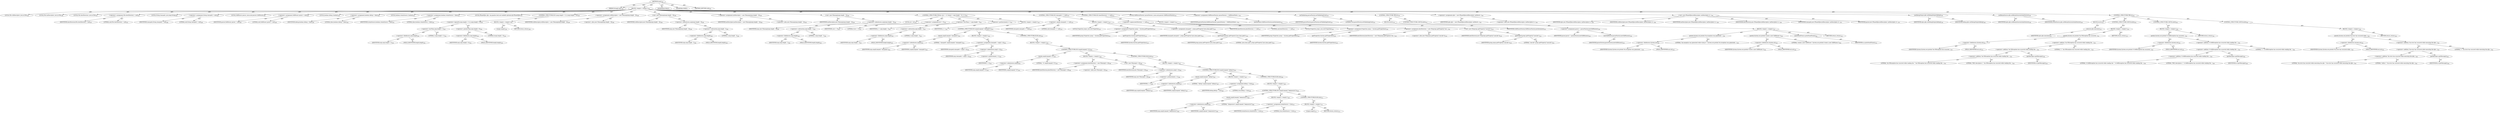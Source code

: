 digraph "main" {  
"111669149704" [label = <(METHOD,main)<SUB>284</SUB>> ]
"115964117041" [label = <(PARAM,String[] args)<SUB>284</SUB>> ]
"25769803787" [label = <(BLOCK,&lt;empty&gt;,&lt;empty&gt;)<SUB>284</SUB>> ]
"94489280518" [label = <(LOCAL,File stdDescriptor: java.io.File)<SUB>285</SUB>> ]
"94489280519" [label = <(LOCAL,File iasDescriptor: java.io.File)<SUB>286</SUB>> ]
"94489280520" [label = <(LOCAL,File destDirectory: java.io.File)<SUB>287</SUB>> ]
"30064771143" [label = <(&lt;operator&gt;.assignment,File destDirectory = null)<SUB>287</SUB>> ]
"68719476838" [label = <(IDENTIFIER,destDirectory,File destDirectory = null)<SUB>287</SUB>> ]
"90194313220" [label = <(LITERAL,null,File destDirectory = null)<SUB>287</SUB>> ]
"94489280521" [label = <(LOCAL,String classpath: java.lang.String)<SUB>288</SUB>> ]
"30064771144" [label = <(&lt;operator&gt;.assignment,String classpath = null)<SUB>288</SUB>> ]
"68719476839" [label = <(IDENTIFIER,classpath,String classpath = null)<SUB>288</SUB>> ]
"90194313221" [label = <(LITERAL,null,String classpath = null)<SUB>288</SUB>> ]
"94489280522" [label = <(LOCAL,SAXParser parser: javax.xml.parsers.SAXParser)<SUB>289</SUB>> ]
"30064771145" [label = <(&lt;operator&gt;.assignment,SAXParser parser = null)<SUB>289</SUB>> ]
"68719476840" [label = <(IDENTIFIER,parser,SAXParser parser = null)<SUB>289</SUB>> ]
"90194313222" [label = <(LITERAL,null,SAXParser parser = null)<SUB>289</SUB>> ]
"94489280523" [label = <(LOCAL,boolean debug: boolean)<SUB>290</SUB>> ]
"30064771146" [label = <(&lt;operator&gt;.assignment,boolean debug = false)<SUB>290</SUB>> ]
"68719476841" [label = <(IDENTIFIER,debug,boolean debug = false)<SUB>290</SUB>> ]
"90194313223" [label = <(LITERAL,false,boolean debug = false)<SUB>290</SUB>> ]
"94489280524" [label = <(LOCAL,boolean retainSource: boolean)<SUB>291</SUB>> ]
"30064771147" [label = <(&lt;operator&gt;.assignment,boolean retainSource = false)<SUB>291</SUB>> ]
"68719476842" [label = <(IDENTIFIER,retainSource,boolean retainSource = false)<SUB>291</SUB>> ]
"90194313224" [label = <(LITERAL,false,boolean retainSource = false)<SUB>291</SUB>> ]
"94489280525" [label = <(LOCAL,IPlanetEjbc ejbc: org.apache.tools.ant.taskdefs.optional.ejb.IPlanetEjbc)<SUB>292</SUB>> ]
"47244640259" [label = <(CONTROL_STRUCTURE,IF,if ((args.length &lt; 2) || (args.length &gt; 8)))<SUB>294</SUB>> ]
"30064771148" [label = <(&lt;operator&gt;.logicalOr,(args.length &lt; 2) || (args.length &gt; 8))<SUB>294</SUB>> ]
"30064771149" [label = <(&lt;operator&gt;.lessThan,args.length &lt; 2)<SUB>294</SUB>> ]
"30064771150" [label = <(&lt;operator&gt;.fieldAccess,args.length)<SUB>294</SUB>> ]
"68719476843" [label = <(IDENTIFIER,args,args.length &lt; 2)<SUB>294</SUB>> ]
"55834574869" [label = <(FIELD_IDENTIFIER,length,length)<SUB>294</SUB>> ]
"90194313225" [label = <(LITERAL,2,args.length &lt; 2)<SUB>294</SUB>> ]
"30064771151" [label = <(&lt;operator&gt;.greaterThan,args.length &gt; 8)<SUB>294</SUB>> ]
"30064771152" [label = <(&lt;operator&gt;.fieldAccess,args.length)<SUB>294</SUB>> ]
"68719476844" [label = <(IDENTIFIER,args,args.length &gt; 8)<SUB>294</SUB>> ]
"55834574870" [label = <(FIELD_IDENTIFIER,length,length)<SUB>294</SUB>> ]
"90194313226" [label = <(LITERAL,8,args.length &gt; 8)<SUB>294</SUB>> ]
"25769803788" [label = <(BLOCK,&lt;empty&gt;,&lt;empty&gt;)<SUB>294</SUB>> ]
"30064771153" [label = <(usage,usage())<SUB>295</SUB>> ]
"146028888067" [label = <(RETURN,return;,return;)<SUB>296</SUB>> ]
"30064771154" [label = <(&lt;operator&gt;.assignment,stdDescriptor = new File(args[args.length - 2]))<SUB>299</SUB>> ]
"68719476845" [label = <(IDENTIFIER,stdDescriptor,stdDescriptor = new File(args[args.length - 2]))<SUB>299</SUB>> ]
"30064771155" [label = <(&lt;operator&gt;.alloc,new File(args[args.length - 2]))<SUB>299</SUB>> ]
"30064771156" [label = <(&lt;init&gt;,new File(args[args.length - 2]))<SUB>299</SUB>> ]
"68719476846" [label = <(IDENTIFIER,stdDescriptor,new File(args[args.length - 2]))<SUB>299</SUB>> ]
"30064771157" [label = <(&lt;operator&gt;.indexAccess,args[args.length - 2])<SUB>299</SUB>> ]
"68719476847" [label = <(IDENTIFIER,args,new File(args[args.length - 2]))<SUB>299</SUB>> ]
"30064771158" [label = <(&lt;operator&gt;.subtraction,args.length - 2)<SUB>299</SUB>> ]
"30064771159" [label = <(&lt;operator&gt;.fieldAccess,args.length)<SUB>299</SUB>> ]
"68719476848" [label = <(IDENTIFIER,args,args.length - 2)<SUB>299</SUB>> ]
"55834574871" [label = <(FIELD_IDENTIFIER,length,length)<SUB>299</SUB>> ]
"90194313227" [label = <(LITERAL,2,args.length - 2)<SUB>299</SUB>> ]
"30064771160" [label = <(&lt;operator&gt;.assignment,iasDescriptor = new File(args[args.length - 1]))<SUB>300</SUB>> ]
"68719476849" [label = <(IDENTIFIER,iasDescriptor,iasDescriptor = new File(args[args.length - 1]))<SUB>300</SUB>> ]
"30064771161" [label = <(&lt;operator&gt;.alloc,new File(args[args.length - 1]))<SUB>300</SUB>> ]
"30064771162" [label = <(&lt;init&gt;,new File(args[args.length - 1]))<SUB>300</SUB>> ]
"68719476850" [label = <(IDENTIFIER,iasDescriptor,new File(args[args.length - 1]))<SUB>300</SUB>> ]
"30064771163" [label = <(&lt;operator&gt;.indexAccess,args[args.length - 1])<SUB>300</SUB>> ]
"68719476851" [label = <(IDENTIFIER,args,new File(args[args.length - 1]))<SUB>300</SUB>> ]
"30064771164" [label = <(&lt;operator&gt;.subtraction,args.length - 1)<SUB>300</SUB>> ]
"30064771165" [label = <(&lt;operator&gt;.fieldAccess,args.length)<SUB>300</SUB>> ]
"68719476852" [label = <(IDENTIFIER,args,args.length - 1)<SUB>300</SUB>> ]
"55834574872" [label = <(FIELD_IDENTIFIER,length,length)<SUB>300</SUB>> ]
"90194313228" [label = <(LITERAL,1,args.length - 1)<SUB>300</SUB>> ]
"47244640260" [label = <(CONTROL_STRUCTURE,FOR,for (int i = 0; Some(i &lt; args.length - 2); i++))<SUB>302</SUB>> ]
"94489280526" [label = <(LOCAL,int i: int)<SUB>302</SUB>> ]
"30064771166" [label = <(&lt;operator&gt;.assignment,int i = 0)<SUB>302</SUB>> ]
"68719476853" [label = <(IDENTIFIER,i,int i = 0)<SUB>302</SUB>> ]
"90194313229" [label = <(LITERAL,0,int i = 0)<SUB>302</SUB>> ]
"30064771167" [label = <(&lt;operator&gt;.lessThan,i &lt; args.length - 2)<SUB>302</SUB>> ]
"68719476854" [label = <(IDENTIFIER,i,i &lt; args.length - 2)<SUB>302</SUB>> ]
"30064771168" [label = <(&lt;operator&gt;.subtraction,args.length - 2)<SUB>302</SUB>> ]
"30064771169" [label = <(&lt;operator&gt;.fieldAccess,args.length)<SUB>302</SUB>> ]
"68719476855" [label = <(IDENTIFIER,args,args.length - 2)<SUB>302</SUB>> ]
"55834574873" [label = <(FIELD_IDENTIFIER,length,length)<SUB>302</SUB>> ]
"90194313230" [label = <(LITERAL,2,args.length - 2)<SUB>302</SUB>> ]
"30064771170" [label = <(&lt;operator&gt;.postIncrement,i++)<SUB>302</SUB>> ]
"68719476856" [label = <(IDENTIFIER,i,i++)<SUB>302</SUB>> ]
"25769803789" [label = <(BLOCK,&lt;empty&gt;,&lt;empty&gt;)<SUB>302</SUB>> ]
"47244640261" [label = <(CONTROL_STRUCTURE,IF,if (args[i].equals(&quot;-classpath&quot;)))<SUB>303</SUB>> ]
"30064771171" [label = <(equals,args[i].equals(&quot;-classpath&quot;))<SUB>303</SUB>> ]
"30064771172" [label = <(&lt;operator&gt;.indexAccess,args[i])<SUB>303</SUB>> ]
"68719476857" [label = <(IDENTIFIER,args,args[i].equals(&quot;-classpath&quot;))<SUB>303</SUB>> ]
"68719476858" [label = <(IDENTIFIER,i,args[i].equals(&quot;-classpath&quot;))<SUB>303</SUB>> ]
"90194313231" [label = <(LITERAL,&quot;-classpath&quot;,args[i].equals(&quot;-classpath&quot;))<SUB>303</SUB>> ]
"25769803790" [label = <(BLOCK,&lt;empty&gt;,&lt;empty&gt;)<SUB>303</SUB>> ]
"30064771173" [label = <(&lt;operator&gt;.assignment,classpath = args[++i])<SUB>304</SUB>> ]
"68719476859" [label = <(IDENTIFIER,classpath,classpath = args[++i])<SUB>304</SUB>> ]
"30064771174" [label = <(&lt;operator&gt;.indexAccess,args[++i])<SUB>304</SUB>> ]
"68719476860" [label = <(IDENTIFIER,args,classpath = args[++i])<SUB>304</SUB>> ]
"30064771175" [label = <(&lt;operator&gt;.preIncrement,++i)<SUB>304</SUB>> ]
"68719476861" [label = <(IDENTIFIER,i,++i)<SUB>304</SUB>> ]
"47244640262" [label = <(CONTROL_STRUCTURE,ELSE,else)<SUB>305</SUB>> ]
"25769803791" [label = <(BLOCK,&lt;empty&gt;,&lt;empty&gt;)<SUB>305</SUB>> ]
"47244640263" [label = <(CONTROL_STRUCTURE,IF,if (args[i].equals(&quot;-d&quot;)))<SUB>305</SUB>> ]
"30064771176" [label = <(equals,args[i].equals(&quot;-d&quot;))<SUB>305</SUB>> ]
"30064771177" [label = <(&lt;operator&gt;.indexAccess,args[i])<SUB>305</SUB>> ]
"68719476862" [label = <(IDENTIFIER,args,args[i].equals(&quot;-d&quot;))<SUB>305</SUB>> ]
"68719476863" [label = <(IDENTIFIER,i,args[i].equals(&quot;-d&quot;))<SUB>305</SUB>> ]
"90194313232" [label = <(LITERAL,&quot;-d&quot;,args[i].equals(&quot;-d&quot;))<SUB>305</SUB>> ]
"25769803792" [label = <(BLOCK,&lt;empty&gt;,&lt;empty&gt;)<SUB>305</SUB>> ]
"30064771178" [label = <(&lt;operator&gt;.assignment,destDirectory = new File(args[++i]))<SUB>306</SUB>> ]
"68719476864" [label = <(IDENTIFIER,destDirectory,destDirectory = new File(args[++i]))<SUB>306</SUB>> ]
"30064771179" [label = <(&lt;operator&gt;.alloc,new File(args[++i]))<SUB>306</SUB>> ]
"30064771180" [label = <(&lt;init&gt;,new File(args[++i]))<SUB>306</SUB>> ]
"68719476865" [label = <(IDENTIFIER,destDirectory,new File(args[++i]))<SUB>306</SUB>> ]
"30064771181" [label = <(&lt;operator&gt;.indexAccess,args[++i])<SUB>306</SUB>> ]
"68719476866" [label = <(IDENTIFIER,args,new File(args[++i]))<SUB>306</SUB>> ]
"30064771182" [label = <(&lt;operator&gt;.preIncrement,++i)<SUB>306</SUB>> ]
"68719476867" [label = <(IDENTIFIER,i,++i)<SUB>306</SUB>> ]
"47244640264" [label = <(CONTROL_STRUCTURE,ELSE,else)<SUB>307</SUB>> ]
"25769803793" [label = <(BLOCK,&lt;empty&gt;,&lt;empty&gt;)<SUB>307</SUB>> ]
"47244640265" [label = <(CONTROL_STRUCTURE,IF,if (args[i].equals(&quot;-debug&quot;)))<SUB>307</SUB>> ]
"30064771183" [label = <(equals,args[i].equals(&quot;-debug&quot;))<SUB>307</SUB>> ]
"30064771184" [label = <(&lt;operator&gt;.indexAccess,args[i])<SUB>307</SUB>> ]
"68719476868" [label = <(IDENTIFIER,args,args[i].equals(&quot;-debug&quot;))<SUB>307</SUB>> ]
"68719476869" [label = <(IDENTIFIER,i,args[i].equals(&quot;-debug&quot;))<SUB>307</SUB>> ]
"90194313233" [label = <(LITERAL,&quot;-debug&quot;,args[i].equals(&quot;-debug&quot;))<SUB>307</SUB>> ]
"25769803794" [label = <(BLOCK,&lt;empty&gt;,&lt;empty&gt;)<SUB>307</SUB>> ]
"30064771185" [label = <(&lt;operator&gt;.assignment,debug = true)<SUB>308</SUB>> ]
"68719476870" [label = <(IDENTIFIER,debug,debug = true)<SUB>308</SUB>> ]
"90194313234" [label = <(LITERAL,true,debug = true)<SUB>308</SUB>> ]
"47244640266" [label = <(CONTROL_STRUCTURE,ELSE,else)<SUB>309</SUB>> ]
"25769803795" [label = <(BLOCK,&lt;empty&gt;,&lt;empty&gt;)<SUB>309</SUB>> ]
"47244640267" [label = <(CONTROL_STRUCTURE,IF,if (args[i].equals(&quot;-keepsource&quot;)))<SUB>309</SUB>> ]
"30064771186" [label = <(equals,args[i].equals(&quot;-keepsource&quot;))<SUB>309</SUB>> ]
"30064771187" [label = <(&lt;operator&gt;.indexAccess,args[i])<SUB>309</SUB>> ]
"68719476871" [label = <(IDENTIFIER,args,args[i].equals(&quot;-keepsource&quot;))<SUB>309</SUB>> ]
"68719476872" [label = <(IDENTIFIER,i,args[i].equals(&quot;-keepsource&quot;))<SUB>309</SUB>> ]
"90194313235" [label = <(LITERAL,&quot;-keepsource&quot;,args[i].equals(&quot;-keepsource&quot;))<SUB>309</SUB>> ]
"25769803796" [label = <(BLOCK,&lt;empty&gt;,&lt;empty&gt;)<SUB>309</SUB>> ]
"30064771188" [label = <(&lt;operator&gt;.assignment,retainSource = true)<SUB>310</SUB>> ]
"68719476873" [label = <(IDENTIFIER,retainSource,retainSource = true)<SUB>310</SUB>> ]
"90194313236" [label = <(LITERAL,true,retainSource = true)<SUB>310</SUB>> ]
"47244640268" [label = <(CONTROL_STRUCTURE,ELSE,else)<SUB>311</SUB>> ]
"25769803797" [label = <(BLOCK,&lt;empty&gt;,&lt;empty&gt;)<SUB>311</SUB>> ]
"30064771189" [label = <(usage,usage())<SUB>312</SUB>> ]
"146028888068" [label = <(RETURN,return;,return;)<SUB>313</SUB>> ]
"47244640269" [label = <(CONTROL_STRUCTURE,IF,if (classpath == null))<SUB>318</SUB>> ]
"30064771190" [label = <(&lt;operator&gt;.equals,classpath == null)<SUB>318</SUB>> ]
"68719476874" [label = <(IDENTIFIER,classpath,classpath == null)<SUB>318</SUB>> ]
"90194313237" [label = <(LITERAL,null,classpath == null)<SUB>318</SUB>> ]
"25769803798" [label = <(BLOCK,&lt;empty&gt;,&lt;empty&gt;)<SUB>318</SUB>> ]
"94489280527" [label = <(LOCAL,Properties props: java.util.Properties)<SUB>319</SUB>> ]
"30064771191" [label = <(&lt;operator&gt;.assignment,Properties props = System.getProperties())<SUB>319</SUB>> ]
"68719476875" [label = <(IDENTIFIER,props,Properties props = System.getProperties())<SUB>319</SUB>> ]
"30064771192" [label = <(getProperties,System.getProperties())<SUB>319</SUB>> ]
"68719476876" [label = <(IDENTIFIER,System,System.getProperties())<SUB>319</SUB>> ]
"30064771193" [label = <(&lt;operator&gt;.assignment,classpath = props.getProperty(&quot;java.class.path&quot;))<SUB>320</SUB>> ]
"68719476877" [label = <(IDENTIFIER,classpath,classpath = props.getProperty(&quot;java.class.path&quot;))<SUB>320</SUB>> ]
"30064771194" [label = <(getProperty,props.getProperty(&quot;java.class.path&quot;))<SUB>320</SUB>> ]
"68719476878" [label = <(IDENTIFIER,props,props.getProperty(&quot;java.class.path&quot;))<SUB>320</SUB>> ]
"90194313238" [label = <(LITERAL,&quot;java.class.path&quot;,props.getProperty(&quot;java.class.path&quot;))<SUB>320</SUB>> ]
"47244640270" [label = <(CONTROL_STRUCTURE,IF,if (destDirectory == null))<SUB>327</SUB>> ]
"30064771195" [label = <(&lt;operator&gt;.equals,destDirectory == null)<SUB>327</SUB>> ]
"68719476879" [label = <(IDENTIFIER,destDirectory,destDirectory == null)<SUB>327</SUB>> ]
"90194313239" [label = <(LITERAL,null,destDirectory == null)<SUB>327</SUB>> ]
"25769803799" [label = <(BLOCK,&lt;empty&gt;,&lt;empty&gt;)<SUB>327</SUB>> ]
"94489280528" [label = <(LOCAL,Properties props: java.util.Properties)<SUB>328</SUB>> ]
"30064771196" [label = <(&lt;operator&gt;.assignment,Properties props = System.getProperties())<SUB>328</SUB>> ]
"68719476880" [label = <(IDENTIFIER,props,Properties props = System.getProperties())<SUB>328</SUB>> ]
"30064771197" [label = <(getProperties,System.getProperties())<SUB>328</SUB>> ]
"68719476881" [label = <(IDENTIFIER,System,System.getProperties())<SUB>328</SUB>> ]
"30064771198" [label = <(&lt;operator&gt;.assignment,destDirectory = new File(props.getProperty(&quot;use...)<SUB>329</SUB>> ]
"68719476882" [label = <(IDENTIFIER,destDirectory,destDirectory = new File(props.getProperty(&quot;use...)<SUB>329</SUB>> ]
"30064771199" [label = <(&lt;operator&gt;.alloc,new File(props.getProperty(&quot;user.dir&quot;)))<SUB>329</SUB>> ]
"30064771200" [label = <(&lt;init&gt;,new File(props.getProperty(&quot;user.dir&quot;)))<SUB>329</SUB>> ]
"68719476883" [label = <(IDENTIFIER,destDirectory,new File(props.getProperty(&quot;user.dir&quot;)))<SUB>329</SUB>> ]
"30064771201" [label = <(getProperty,props.getProperty(&quot;user.dir&quot;))<SUB>329</SUB>> ]
"68719476884" [label = <(IDENTIFIER,props,props.getProperty(&quot;user.dir&quot;))<SUB>329</SUB>> ]
"90194313240" [label = <(LITERAL,&quot;user.dir&quot;,props.getProperty(&quot;user.dir&quot;))<SUB>329</SUB>> ]
"94489280529" [label = <(LOCAL,SAXParserFactory parserFactory: javax.xml.parsers.SAXParserFactory)<SUB>333</SUB>> ]
"30064771202" [label = <(&lt;operator&gt;.assignment,SAXParserFactory parserFactory = SAXParserFacto...)<SUB>333</SUB>> ]
"68719476885" [label = <(IDENTIFIER,parserFactory,SAXParserFactory parserFactory = SAXParserFacto...)<SUB>333</SUB>> ]
"30064771203" [label = <(newInstance,SAXParserFactory.newInstance())<SUB>333</SUB>> ]
"68719476886" [label = <(IDENTIFIER,SAXParserFactory,SAXParserFactory.newInstance())<SUB>333</SUB>> ]
"30064771204" [label = <(setValidating,parserFactory.setValidating(true))<SUB>334</SUB>> ]
"68719476887" [label = <(IDENTIFIER,parserFactory,parserFactory.setValidating(true))<SUB>334</SUB>> ]
"90194313241" [label = <(LITERAL,true,parserFactory.setValidating(true))<SUB>334</SUB>> ]
"47244640271" [label = <(CONTROL_STRUCTURE,TRY,try)<SUB>335</SUB>> ]
"25769803800" [label = <(BLOCK,try,try)<SUB>335</SUB>> ]
"30064771205" [label = <(&lt;operator&gt;.assignment,parser = parserFactory.newSAXParser())<SUB>336</SUB>> ]
"68719476888" [label = <(IDENTIFIER,parser,parser = parserFactory.newSAXParser())<SUB>336</SUB>> ]
"30064771206" [label = <(newSAXParser,parserFactory.newSAXParser())<SUB>336</SUB>> ]
"68719476889" [label = <(IDENTIFIER,parserFactory,parserFactory.newSAXParser())<SUB>336</SUB>> ]
"47244640272" [label = <(CONTROL_STRUCTURE,CATCH,catch)<SUB>337</SUB>> ]
"25769803801" [label = <(BLOCK,&lt;empty&gt;,&lt;empty&gt;)<SUB>337</SUB>> ]
"30064771207" [label = <(println,System.out.println(&quot;An exception was generated ...)<SUB>339</SUB>> ]
"30064771208" [label = <(&lt;operator&gt;.fieldAccess,System.out)<SUB>339</SUB>> ]
"68719476890" [label = <(IDENTIFIER,System,System.out.println(&quot;An exception was generated ...)<SUB>339</SUB>> ]
"55834574874" [label = <(FIELD_IDENTIFIER,out,out)<SUB>339</SUB>> ]
"90194313242" [label = <(LITERAL,&quot;An exception was generated while trying to &quot;,System.out.println(&quot;An exception was generated ...)<SUB>339</SUB>> ]
"30064771209" [label = <(println,System.out.println(&quot;create a new SAXParser.&quot;))<SUB>340</SUB>> ]
"30064771210" [label = <(&lt;operator&gt;.fieldAccess,System.out)<SUB>340</SUB>> ]
"68719476891" [label = <(IDENTIFIER,System,System.out.println(&quot;create a new SAXParser.&quot;))<SUB>340</SUB>> ]
"55834574875" [label = <(FIELD_IDENTIFIER,out,out)<SUB>340</SUB>> ]
"90194313243" [label = <(LITERAL,&quot;create a new SAXParser.&quot;,System.out.println(&quot;create a new SAXParser.&quot;))<SUB>340</SUB>> ]
"30064771211" [label = <(printStackTrace,e.printStackTrace())<SUB>341</SUB>> ]
"68719476892" [label = <(IDENTIFIER,e,e.printStackTrace())<SUB>341</SUB>> ]
"146028888069" [label = <(RETURN,return;,return;)<SUB>342</SUB>> ]
"30064771212" [label = <(&lt;operator&gt;.assignment,ejbc = new IPlanetEjbc(stdDescriptor, iasDescri...)<SUB>346</SUB>> ]
"68719476893" [label = <(IDENTIFIER,ejbc,ejbc = new IPlanetEjbc(stdDescriptor, iasDescri...)<SUB>346</SUB>> ]
"30064771213" [label = <(&lt;operator&gt;.alloc,new IPlanetEjbc(stdDescriptor, iasDescriptor, d...)<SUB>346</SUB>> ]
"30064771214" [label = <(&lt;init&gt;,new IPlanetEjbc(stdDescriptor, iasDescriptor, d...)<SUB>346</SUB>> ]
"68719476894" [label = <(IDENTIFIER,ejbc,new IPlanetEjbc(stdDescriptor, iasDescriptor, d...)<SUB>346</SUB>> ]
"68719476895" [label = <(IDENTIFIER,stdDescriptor,new IPlanetEjbc(stdDescriptor, iasDescriptor, d...)<SUB>346</SUB>> ]
"68719476896" [label = <(IDENTIFIER,iasDescriptor,new IPlanetEjbc(stdDescriptor, iasDescriptor, d...)<SUB>346</SUB>> ]
"68719476897" [label = <(IDENTIFIER,destDirectory,new IPlanetEjbc(stdDescriptor, iasDescriptor, d...)<SUB>346</SUB>> ]
"68719476898" [label = <(IDENTIFIER,classpath,new IPlanetEjbc(stdDescriptor, iasDescriptor, d...)<SUB>347</SUB>> ]
"68719476899" [label = <(IDENTIFIER,parser,new IPlanetEjbc(stdDescriptor, iasDescriptor, d...)<SUB>347</SUB>> ]
"30064771215" [label = <(setDebugOutput,ejbc.setDebugOutput(debug))<SUB>348</SUB>> ]
"68719476900" [label = <(IDENTIFIER,ejbc,ejbc.setDebugOutput(debug))<SUB>348</SUB>> ]
"68719476901" [label = <(IDENTIFIER,debug,ejbc.setDebugOutput(debug))<SUB>348</SUB>> ]
"30064771216" [label = <(setRetainSource,ejbc.setRetainSource(retainSource))<SUB>349</SUB>> ]
"68719476902" [label = <(IDENTIFIER,ejbc,ejbc.setRetainSource(retainSource))<SUB>349</SUB>> ]
"68719476903" [label = <(IDENTIFIER,retainSource,ejbc.setRetainSource(retainSource))<SUB>349</SUB>> ]
"47244640273" [label = <(CONTROL_STRUCTURE,TRY,try)<SUB>352</SUB>> ]
"25769803802" [label = <(BLOCK,try,try)<SUB>352</SUB>> ]
"30064771217" [label = <(execute,ejbc.execute())<SUB>353</SUB>> ]
"68719476904" [label = <(IDENTIFIER,ejbc,ejbc.execute())<SUB>353</SUB>> ]
"47244640274" [label = <(CONTROL_STRUCTURE,CATCH,catch)<SUB>354</SUB>> ]
"25769803803" [label = <(BLOCK,&lt;empty&gt;,&lt;empty&gt;)<SUB>354</SUB>> ]
"30064771218" [label = <(println,System.out.println(&quot;An IOException has occurred...)<SUB>355</SUB>> ]
"30064771219" [label = <(&lt;operator&gt;.fieldAccess,System.out)<SUB>355</SUB>> ]
"68719476905" [label = <(IDENTIFIER,System,System.out.println(&quot;An IOException has occurred...)<SUB>355</SUB>> ]
"55834574876" [label = <(FIELD_IDENTIFIER,out,out)<SUB>355</SUB>> ]
"30064771220" [label = <(&lt;operator&gt;.addition,&quot;An IOException has occurred while reading the ...)<SUB>355</SUB>> ]
"30064771221" [label = <(&lt;operator&gt;.addition,&quot;An IOException has occurred while reading the ...)<SUB>355</SUB>> ]
"30064771222" [label = <(&lt;operator&gt;.addition,&quot;An IOException has occurred while reading the ...)<SUB>355</SUB>> ]
"90194313244" [label = <(LITERAL,&quot;An IOException has occurred while reading the &quot;,&quot;An IOException has occurred while reading the ...)<SUB>355</SUB>> ]
"90194313245" [label = <(LITERAL,&quot;XML descriptors (&quot;,&quot;An IOException has occurred while reading the ...)<SUB>356</SUB>> ]
"30064771223" [label = <(getMessage,e.getMessage())<SUB>356</SUB>> ]
"68719476906" [label = <(IDENTIFIER,e,e.getMessage())<SUB>356</SUB>> ]
"90194313246" [label = <(LITERAL,&quot;).&quot;,&quot;An IOException has occurred while reading the ...)<SUB>356</SUB>> ]
"146028888070" [label = <(RETURN,return;,return;)<SUB>357</SUB>> ]
"47244640275" [label = <(CONTROL_STRUCTURE,CATCH,catch)<SUB>358</SUB>> ]
"25769803804" [label = <(BLOCK,&lt;empty&gt;,&lt;empty&gt;)<SUB>358</SUB>> ]
"30064771224" [label = <(println,System.out.println(&quot;A SAXException has occurred...)<SUB>359</SUB>> ]
"30064771225" [label = <(&lt;operator&gt;.fieldAccess,System.out)<SUB>359</SUB>> ]
"68719476907" [label = <(IDENTIFIER,System,System.out.println(&quot;A SAXException has occurred...)<SUB>359</SUB>> ]
"55834574877" [label = <(FIELD_IDENTIFIER,out,out)<SUB>359</SUB>> ]
"30064771226" [label = <(&lt;operator&gt;.addition,&quot;A SAXException has occurred while reading the ...)<SUB>359</SUB>> ]
"30064771227" [label = <(&lt;operator&gt;.addition,&quot;A SAXException has occurred while reading the ...)<SUB>359</SUB>> ]
"30064771228" [label = <(&lt;operator&gt;.addition,&quot;A SAXException has occurred while reading the ...)<SUB>359</SUB>> ]
"90194313247" [label = <(LITERAL,&quot;A SAXException has occurred while reading the &quot;,&quot;A SAXException has occurred while reading the ...)<SUB>359</SUB>> ]
"90194313248" [label = <(LITERAL,&quot;XML descriptors (&quot;,&quot;A SAXException has occurred while reading the ...)<SUB>360</SUB>> ]
"30064771229" [label = <(getMessage,e.getMessage())<SUB>360</SUB>> ]
"68719476908" [label = <(IDENTIFIER,e,e.getMessage())<SUB>360</SUB>> ]
"90194313249" [label = <(LITERAL,&quot;).&quot;,&quot;A SAXException has occurred while reading the ...)<SUB>360</SUB>> ]
"146028888071" [label = <(RETURN,return;,return;)<SUB>361</SUB>> ]
"47244640276" [label = <(CONTROL_STRUCTURE,CATCH,catch)<SUB>362</SUB>> ]
"25769803805" [label = <(BLOCK,&lt;empty&gt;,&lt;empty&gt;)<SUB>362</SUB>> ]
"30064771230" [label = <(println,System.out.println(&quot;An error has occurred while...)<SUB>363</SUB>> ]
"30064771231" [label = <(&lt;operator&gt;.fieldAccess,System.out)<SUB>363</SUB>> ]
"68719476909" [label = <(IDENTIFIER,System,System.out.println(&quot;An error has occurred while...)<SUB>363</SUB>> ]
"55834574878" [label = <(FIELD_IDENTIFIER,out,out)<SUB>363</SUB>> ]
"30064771232" [label = <(&lt;operator&gt;.addition,&quot;An error has occurred while executing the ejbc...)<SUB>363</SUB>> ]
"30064771233" [label = <(&lt;operator&gt;.addition,&quot;An error has occurred while executing the ejbc...)<SUB>363</SUB>> ]
"30064771234" [label = <(&lt;operator&gt;.addition,&quot;An error has occurred while executing the ejbc...)<SUB>363</SUB>> ]
"90194313250" [label = <(LITERAL,&quot;An error has occurred while executing the ejbc &quot;,&quot;An error has occurred while executing the ejbc...)<SUB>363</SUB>> ]
"90194313251" [label = <(LITERAL,&quot;utility (&quot;,&quot;An error has occurred while executing the ejbc...)<SUB>364</SUB>> ]
"30064771235" [label = <(getMessage,e.getMessage())<SUB>364</SUB>> ]
"68719476910" [label = <(IDENTIFIER,e,e.getMessage())<SUB>364</SUB>> ]
"90194313252" [label = <(LITERAL,&quot;).&quot;,&quot;An error has occurred while executing the ejbc...)<SUB>364</SUB>> ]
"146028888072" [label = <(RETURN,return;,return;)<SUB>365</SUB>> ]
"133143986210" [label = <(MODIFIER,PUBLIC)> ]
"133143986211" [label = <(MODIFIER,STATIC)> ]
"128849018888" [label = <(METHOD_RETURN,void)<SUB>284</SUB>> ]
  "111669149704" -> "115964117041"  [ label = "AST: "] 
  "111669149704" -> "25769803787"  [ label = "AST: "] 
  "111669149704" -> "133143986210"  [ label = "AST: "] 
  "111669149704" -> "133143986211"  [ label = "AST: "] 
  "111669149704" -> "128849018888"  [ label = "AST: "] 
  "25769803787" -> "94489280518"  [ label = "AST: "] 
  "25769803787" -> "94489280519"  [ label = "AST: "] 
  "25769803787" -> "94489280520"  [ label = "AST: "] 
  "25769803787" -> "30064771143"  [ label = "AST: "] 
  "25769803787" -> "94489280521"  [ label = "AST: "] 
  "25769803787" -> "30064771144"  [ label = "AST: "] 
  "25769803787" -> "94489280522"  [ label = "AST: "] 
  "25769803787" -> "30064771145"  [ label = "AST: "] 
  "25769803787" -> "94489280523"  [ label = "AST: "] 
  "25769803787" -> "30064771146"  [ label = "AST: "] 
  "25769803787" -> "94489280524"  [ label = "AST: "] 
  "25769803787" -> "30064771147"  [ label = "AST: "] 
  "25769803787" -> "94489280525"  [ label = "AST: "] 
  "25769803787" -> "47244640259"  [ label = "AST: "] 
  "25769803787" -> "30064771154"  [ label = "AST: "] 
  "25769803787" -> "30064771156"  [ label = "AST: "] 
  "25769803787" -> "30064771160"  [ label = "AST: "] 
  "25769803787" -> "30064771162"  [ label = "AST: "] 
  "25769803787" -> "47244640260"  [ label = "AST: "] 
  "25769803787" -> "47244640269"  [ label = "AST: "] 
  "25769803787" -> "47244640270"  [ label = "AST: "] 
  "25769803787" -> "94489280529"  [ label = "AST: "] 
  "25769803787" -> "30064771202"  [ label = "AST: "] 
  "25769803787" -> "30064771204"  [ label = "AST: "] 
  "25769803787" -> "47244640271"  [ label = "AST: "] 
  "25769803787" -> "30064771212"  [ label = "AST: "] 
  "25769803787" -> "30064771214"  [ label = "AST: "] 
  "25769803787" -> "30064771215"  [ label = "AST: "] 
  "25769803787" -> "30064771216"  [ label = "AST: "] 
  "25769803787" -> "47244640273"  [ label = "AST: "] 
  "30064771143" -> "68719476838"  [ label = "AST: "] 
  "30064771143" -> "90194313220"  [ label = "AST: "] 
  "30064771144" -> "68719476839"  [ label = "AST: "] 
  "30064771144" -> "90194313221"  [ label = "AST: "] 
  "30064771145" -> "68719476840"  [ label = "AST: "] 
  "30064771145" -> "90194313222"  [ label = "AST: "] 
  "30064771146" -> "68719476841"  [ label = "AST: "] 
  "30064771146" -> "90194313223"  [ label = "AST: "] 
  "30064771147" -> "68719476842"  [ label = "AST: "] 
  "30064771147" -> "90194313224"  [ label = "AST: "] 
  "47244640259" -> "30064771148"  [ label = "AST: "] 
  "47244640259" -> "25769803788"  [ label = "AST: "] 
  "30064771148" -> "30064771149"  [ label = "AST: "] 
  "30064771148" -> "30064771151"  [ label = "AST: "] 
  "30064771149" -> "30064771150"  [ label = "AST: "] 
  "30064771149" -> "90194313225"  [ label = "AST: "] 
  "30064771150" -> "68719476843"  [ label = "AST: "] 
  "30064771150" -> "55834574869"  [ label = "AST: "] 
  "30064771151" -> "30064771152"  [ label = "AST: "] 
  "30064771151" -> "90194313226"  [ label = "AST: "] 
  "30064771152" -> "68719476844"  [ label = "AST: "] 
  "30064771152" -> "55834574870"  [ label = "AST: "] 
  "25769803788" -> "30064771153"  [ label = "AST: "] 
  "25769803788" -> "146028888067"  [ label = "AST: "] 
  "30064771154" -> "68719476845"  [ label = "AST: "] 
  "30064771154" -> "30064771155"  [ label = "AST: "] 
  "30064771156" -> "68719476846"  [ label = "AST: "] 
  "30064771156" -> "30064771157"  [ label = "AST: "] 
  "30064771157" -> "68719476847"  [ label = "AST: "] 
  "30064771157" -> "30064771158"  [ label = "AST: "] 
  "30064771158" -> "30064771159"  [ label = "AST: "] 
  "30064771158" -> "90194313227"  [ label = "AST: "] 
  "30064771159" -> "68719476848"  [ label = "AST: "] 
  "30064771159" -> "55834574871"  [ label = "AST: "] 
  "30064771160" -> "68719476849"  [ label = "AST: "] 
  "30064771160" -> "30064771161"  [ label = "AST: "] 
  "30064771162" -> "68719476850"  [ label = "AST: "] 
  "30064771162" -> "30064771163"  [ label = "AST: "] 
  "30064771163" -> "68719476851"  [ label = "AST: "] 
  "30064771163" -> "30064771164"  [ label = "AST: "] 
  "30064771164" -> "30064771165"  [ label = "AST: "] 
  "30064771164" -> "90194313228"  [ label = "AST: "] 
  "30064771165" -> "68719476852"  [ label = "AST: "] 
  "30064771165" -> "55834574872"  [ label = "AST: "] 
  "47244640260" -> "94489280526"  [ label = "AST: "] 
  "47244640260" -> "30064771166"  [ label = "AST: "] 
  "47244640260" -> "30064771167"  [ label = "AST: "] 
  "47244640260" -> "30064771170"  [ label = "AST: "] 
  "47244640260" -> "25769803789"  [ label = "AST: "] 
  "30064771166" -> "68719476853"  [ label = "AST: "] 
  "30064771166" -> "90194313229"  [ label = "AST: "] 
  "30064771167" -> "68719476854"  [ label = "AST: "] 
  "30064771167" -> "30064771168"  [ label = "AST: "] 
  "30064771168" -> "30064771169"  [ label = "AST: "] 
  "30064771168" -> "90194313230"  [ label = "AST: "] 
  "30064771169" -> "68719476855"  [ label = "AST: "] 
  "30064771169" -> "55834574873"  [ label = "AST: "] 
  "30064771170" -> "68719476856"  [ label = "AST: "] 
  "25769803789" -> "47244640261"  [ label = "AST: "] 
  "47244640261" -> "30064771171"  [ label = "AST: "] 
  "47244640261" -> "25769803790"  [ label = "AST: "] 
  "47244640261" -> "47244640262"  [ label = "AST: "] 
  "30064771171" -> "30064771172"  [ label = "AST: "] 
  "30064771171" -> "90194313231"  [ label = "AST: "] 
  "30064771172" -> "68719476857"  [ label = "AST: "] 
  "30064771172" -> "68719476858"  [ label = "AST: "] 
  "25769803790" -> "30064771173"  [ label = "AST: "] 
  "30064771173" -> "68719476859"  [ label = "AST: "] 
  "30064771173" -> "30064771174"  [ label = "AST: "] 
  "30064771174" -> "68719476860"  [ label = "AST: "] 
  "30064771174" -> "30064771175"  [ label = "AST: "] 
  "30064771175" -> "68719476861"  [ label = "AST: "] 
  "47244640262" -> "25769803791"  [ label = "AST: "] 
  "25769803791" -> "47244640263"  [ label = "AST: "] 
  "47244640263" -> "30064771176"  [ label = "AST: "] 
  "47244640263" -> "25769803792"  [ label = "AST: "] 
  "47244640263" -> "47244640264"  [ label = "AST: "] 
  "30064771176" -> "30064771177"  [ label = "AST: "] 
  "30064771176" -> "90194313232"  [ label = "AST: "] 
  "30064771177" -> "68719476862"  [ label = "AST: "] 
  "30064771177" -> "68719476863"  [ label = "AST: "] 
  "25769803792" -> "30064771178"  [ label = "AST: "] 
  "25769803792" -> "30064771180"  [ label = "AST: "] 
  "30064771178" -> "68719476864"  [ label = "AST: "] 
  "30064771178" -> "30064771179"  [ label = "AST: "] 
  "30064771180" -> "68719476865"  [ label = "AST: "] 
  "30064771180" -> "30064771181"  [ label = "AST: "] 
  "30064771181" -> "68719476866"  [ label = "AST: "] 
  "30064771181" -> "30064771182"  [ label = "AST: "] 
  "30064771182" -> "68719476867"  [ label = "AST: "] 
  "47244640264" -> "25769803793"  [ label = "AST: "] 
  "25769803793" -> "47244640265"  [ label = "AST: "] 
  "47244640265" -> "30064771183"  [ label = "AST: "] 
  "47244640265" -> "25769803794"  [ label = "AST: "] 
  "47244640265" -> "47244640266"  [ label = "AST: "] 
  "30064771183" -> "30064771184"  [ label = "AST: "] 
  "30064771183" -> "90194313233"  [ label = "AST: "] 
  "30064771184" -> "68719476868"  [ label = "AST: "] 
  "30064771184" -> "68719476869"  [ label = "AST: "] 
  "25769803794" -> "30064771185"  [ label = "AST: "] 
  "30064771185" -> "68719476870"  [ label = "AST: "] 
  "30064771185" -> "90194313234"  [ label = "AST: "] 
  "47244640266" -> "25769803795"  [ label = "AST: "] 
  "25769803795" -> "47244640267"  [ label = "AST: "] 
  "47244640267" -> "30064771186"  [ label = "AST: "] 
  "47244640267" -> "25769803796"  [ label = "AST: "] 
  "47244640267" -> "47244640268"  [ label = "AST: "] 
  "30064771186" -> "30064771187"  [ label = "AST: "] 
  "30064771186" -> "90194313235"  [ label = "AST: "] 
  "30064771187" -> "68719476871"  [ label = "AST: "] 
  "30064771187" -> "68719476872"  [ label = "AST: "] 
  "25769803796" -> "30064771188"  [ label = "AST: "] 
  "30064771188" -> "68719476873"  [ label = "AST: "] 
  "30064771188" -> "90194313236"  [ label = "AST: "] 
  "47244640268" -> "25769803797"  [ label = "AST: "] 
  "25769803797" -> "30064771189"  [ label = "AST: "] 
  "25769803797" -> "146028888068"  [ label = "AST: "] 
  "47244640269" -> "30064771190"  [ label = "AST: "] 
  "47244640269" -> "25769803798"  [ label = "AST: "] 
  "30064771190" -> "68719476874"  [ label = "AST: "] 
  "30064771190" -> "90194313237"  [ label = "AST: "] 
  "25769803798" -> "94489280527"  [ label = "AST: "] 
  "25769803798" -> "30064771191"  [ label = "AST: "] 
  "25769803798" -> "30064771193"  [ label = "AST: "] 
  "30064771191" -> "68719476875"  [ label = "AST: "] 
  "30064771191" -> "30064771192"  [ label = "AST: "] 
  "30064771192" -> "68719476876"  [ label = "AST: "] 
  "30064771193" -> "68719476877"  [ label = "AST: "] 
  "30064771193" -> "30064771194"  [ label = "AST: "] 
  "30064771194" -> "68719476878"  [ label = "AST: "] 
  "30064771194" -> "90194313238"  [ label = "AST: "] 
  "47244640270" -> "30064771195"  [ label = "AST: "] 
  "47244640270" -> "25769803799"  [ label = "AST: "] 
  "30064771195" -> "68719476879"  [ label = "AST: "] 
  "30064771195" -> "90194313239"  [ label = "AST: "] 
  "25769803799" -> "94489280528"  [ label = "AST: "] 
  "25769803799" -> "30064771196"  [ label = "AST: "] 
  "25769803799" -> "30064771198"  [ label = "AST: "] 
  "25769803799" -> "30064771200"  [ label = "AST: "] 
  "30064771196" -> "68719476880"  [ label = "AST: "] 
  "30064771196" -> "30064771197"  [ label = "AST: "] 
  "30064771197" -> "68719476881"  [ label = "AST: "] 
  "30064771198" -> "68719476882"  [ label = "AST: "] 
  "30064771198" -> "30064771199"  [ label = "AST: "] 
  "30064771200" -> "68719476883"  [ label = "AST: "] 
  "30064771200" -> "30064771201"  [ label = "AST: "] 
  "30064771201" -> "68719476884"  [ label = "AST: "] 
  "30064771201" -> "90194313240"  [ label = "AST: "] 
  "30064771202" -> "68719476885"  [ label = "AST: "] 
  "30064771202" -> "30064771203"  [ label = "AST: "] 
  "30064771203" -> "68719476886"  [ label = "AST: "] 
  "30064771204" -> "68719476887"  [ label = "AST: "] 
  "30064771204" -> "90194313241"  [ label = "AST: "] 
  "47244640271" -> "25769803800"  [ label = "AST: "] 
  "47244640271" -> "47244640272"  [ label = "AST: "] 
  "25769803800" -> "30064771205"  [ label = "AST: "] 
  "30064771205" -> "68719476888"  [ label = "AST: "] 
  "30064771205" -> "30064771206"  [ label = "AST: "] 
  "30064771206" -> "68719476889"  [ label = "AST: "] 
  "47244640272" -> "25769803801"  [ label = "AST: "] 
  "25769803801" -> "30064771207"  [ label = "AST: "] 
  "25769803801" -> "30064771209"  [ label = "AST: "] 
  "25769803801" -> "30064771211"  [ label = "AST: "] 
  "25769803801" -> "146028888069"  [ label = "AST: "] 
  "30064771207" -> "30064771208"  [ label = "AST: "] 
  "30064771207" -> "90194313242"  [ label = "AST: "] 
  "30064771208" -> "68719476890"  [ label = "AST: "] 
  "30064771208" -> "55834574874"  [ label = "AST: "] 
  "30064771209" -> "30064771210"  [ label = "AST: "] 
  "30064771209" -> "90194313243"  [ label = "AST: "] 
  "30064771210" -> "68719476891"  [ label = "AST: "] 
  "30064771210" -> "55834574875"  [ label = "AST: "] 
  "30064771211" -> "68719476892"  [ label = "AST: "] 
  "30064771212" -> "68719476893"  [ label = "AST: "] 
  "30064771212" -> "30064771213"  [ label = "AST: "] 
  "30064771214" -> "68719476894"  [ label = "AST: "] 
  "30064771214" -> "68719476895"  [ label = "AST: "] 
  "30064771214" -> "68719476896"  [ label = "AST: "] 
  "30064771214" -> "68719476897"  [ label = "AST: "] 
  "30064771214" -> "68719476898"  [ label = "AST: "] 
  "30064771214" -> "68719476899"  [ label = "AST: "] 
  "30064771215" -> "68719476900"  [ label = "AST: "] 
  "30064771215" -> "68719476901"  [ label = "AST: "] 
  "30064771216" -> "68719476902"  [ label = "AST: "] 
  "30064771216" -> "68719476903"  [ label = "AST: "] 
  "47244640273" -> "25769803802"  [ label = "AST: "] 
  "47244640273" -> "47244640274"  [ label = "AST: "] 
  "47244640273" -> "47244640275"  [ label = "AST: "] 
  "47244640273" -> "47244640276"  [ label = "AST: "] 
  "25769803802" -> "30064771217"  [ label = "AST: "] 
  "30064771217" -> "68719476904"  [ label = "AST: "] 
  "47244640274" -> "25769803803"  [ label = "AST: "] 
  "25769803803" -> "30064771218"  [ label = "AST: "] 
  "25769803803" -> "146028888070"  [ label = "AST: "] 
  "30064771218" -> "30064771219"  [ label = "AST: "] 
  "30064771218" -> "30064771220"  [ label = "AST: "] 
  "30064771219" -> "68719476905"  [ label = "AST: "] 
  "30064771219" -> "55834574876"  [ label = "AST: "] 
  "30064771220" -> "30064771221"  [ label = "AST: "] 
  "30064771220" -> "90194313246"  [ label = "AST: "] 
  "30064771221" -> "30064771222"  [ label = "AST: "] 
  "30064771221" -> "30064771223"  [ label = "AST: "] 
  "30064771222" -> "90194313244"  [ label = "AST: "] 
  "30064771222" -> "90194313245"  [ label = "AST: "] 
  "30064771223" -> "68719476906"  [ label = "AST: "] 
  "47244640275" -> "25769803804"  [ label = "AST: "] 
  "25769803804" -> "30064771224"  [ label = "AST: "] 
  "25769803804" -> "146028888071"  [ label = "AST: "] 
  "30064771224" -> "30064771225"  [ label = "AST: "] 
  "30064771224" -> "30064771226"  [ label = "AST: "] 
  "30064771225" -> "68719476907"  [ label = "AST: "] 
  "30064771225" -> "55834574877"  [ label = "AST: "] 
  "30064771226" -> "30064771227"  [ label = "AST: "] 
  "30064771226" -> "90194313249"  [ label = "AST: "] 
  "30064771227" -> "30064771228"  [ label = "AST: "] 
  "30064771227" -> "30064771229"  [ label = "AST: "] 
  "30064771228" -> "90194313247"  [ label = "AST: "] 
  "30064771228" -> "90194313248"  [ label = "AST: "] 
  "30064771229" -> "68719476908"  [ label = "AST: "] 
  "47244640276" -> "25769803805"  [ label = "AST: "] 
  "25769803805" -> "30064771230"  [ label = "AST: "] 
  "25769803805" -> "146028888072"  [ label = "AST: "] 
  "30064771230" -> "30064771231"  [ label = "AST: "] 
  "30064771230" -> "30064771232"  [ label = "AST: "] 
  "30064771231" -> "68719476909"  [ label = "AST: "] 
  "30064771231" -> "55834574878"  [ label = "AST: "] 
  "30064771232" -> "30064771233"  [ label = "AST: "] 
  "30064771232" -> "90194313252"  [ label = "AST: "] 
  "30064771233" -> "30064771234"  [ label = "AST: "] 
  "30064771233" -> "30064771235"  [ label = "AST: "] 
  "30064771234" -> "90194313250"  [ label = "AST: "] 
  "30064771234" -> "90194313251"  [ label = "AST: "] 
  "30064771235" -> "68719476910"  [ label = "AST: "] 
  "111669149704" -> "115964117041"  [ label = "DDG: "] 
}

